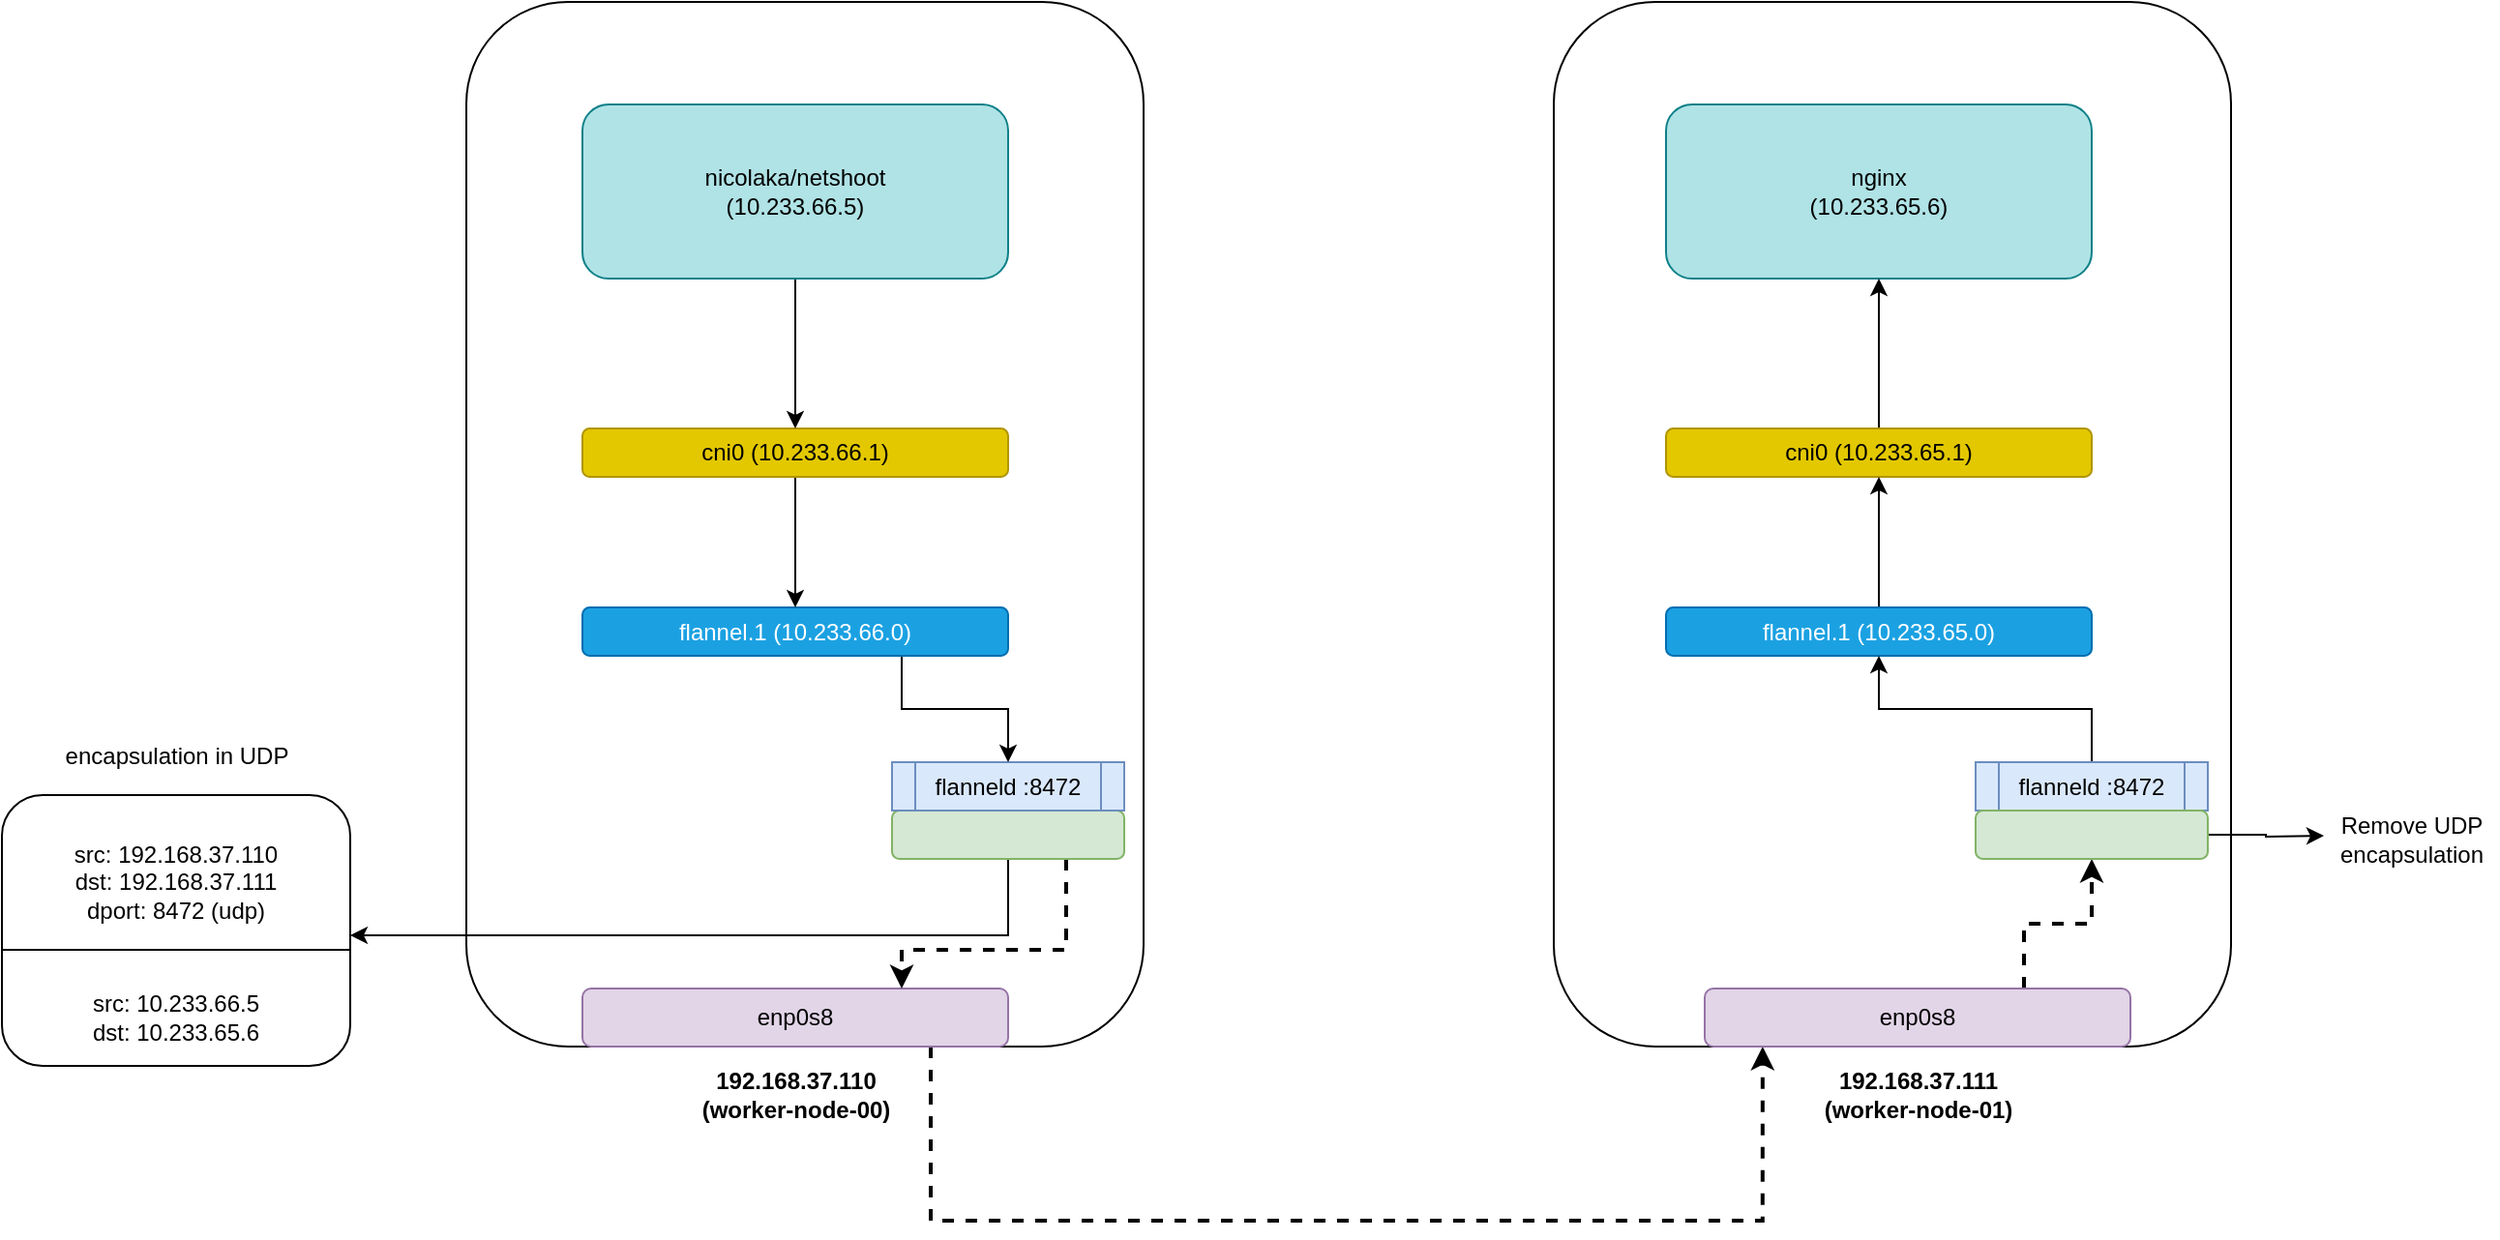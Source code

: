 <mxfile version="15.2.7" type="device"><diagram id="1x35oF92LwOeSfHjjXgT" name="Page-1"><mxGraphModel dx="3080" dy="801" grid="1" gridSize="10" guides="1" tooltips="1" connect="1" arrows="1" fold="1" page="1" pageScale="1" pageWidth="1654" pageHeight="1169" math="0" shadow="0"><root><mxCell id="0"/><mxCell id="1" parent="0"/><mxCell id="KqFRiIyjD5GFIs9opqCg-1" value="" style="rounded=1;whiteSpace=wrap;html=1;" vertex="1" parent="1"><mxGeometry x="90" y="130" width="350" height="540" as="geometry"/></mxCell><mxCell id="KqFRiIyjD5GFIs9opqCg-2" value="" style="rounded=1;whiteSpace=wrap;html=1;" vertex="1" parent="1"><mxGeometry x="652" y="130" width="350" height="540" as="geometry"/></mxCell><mxCell id="KqFRiIyjD5GFIs9opqCg-33" style="edgeStyle=orthogonalEdgeStyle;rounded=0;orthogonalLoop=1;jettySize=auto;html=1;entryX=0.136;entryY=1;entryDx=0;entryDy=0;entryPerimeter=0;strokeWidth=2;dashed=1;" edge="1" parent="1" source="KqFRiIyjD5GFIs9opqCg-3" target="KqFRiIyjD5GFIs9opqCg-4"><mxGeometry relative="1" as="geometry"><Array as="points"><mxPoint x="330" y="760"/><mxPoint x="760" y="760"/></Array></mxGeometry></mxCell><mxCell id="KqFRiIyjD5GFIs9opqCg-3" value="enp0s8" style="rounded=1;whiteSpace=wrap;html=1;fillColor=#e1d5e7;strokeColor=#9673a6;" vertex="1" parent="1"><mxGeometry x="150" y="640" width="220" height="30" as="geometry"/></mxCell><mxCell id="KqFRiIyjD5GFIs9opqCg-34" style="edgeStyle=orthogonalEdgeStyle;rounded=0;orthogonalLoop=1;jettySize=auto;html=1;exitX=0.75;exitY=0;exitDx=0;exitDy=0;dashed=1;strokeWidth=2;" edge="1" parent="1" source="KqFRiIyjD5GFIs9opqCg-4" target="KqFRiIyjD5GFIs9opqCg-24"><mxGeometry relative="1" as="geometry"/></mxCell><mxCell id="KqFRiIyjD5GFIs9opqCg-4" value="enp0s8" style="rounded=1;whiteSpace=wrap;html=1;fillColor=#e1d5e7;strokeColor=#9673a6;" vertex="1" parent="1"><mxGeometry x="730" y="640" width="220" height="30" as="geometry"/></mxCell><mxCell id="KqFRiIyjD5GFIs9opqCg-8" style="edgeStyle=orthogonalEdgeStyle;rounded=0;orthogonalLoop=1;jettySize=auto;html=1;" edge="1" parent="1" source="KqFRiIyjD5GFIs9opqCg-5"><mxGeometry relative="1" as="geometry"><mxPoint x="30" y="612.5" as="targetPoint"/><Array as="points"><mxPoint x="370" y="613"/></Array></mxGeometry></mxCell><mxCell id="KqFRiIyjD5GFIs9opqCg-32" style="edgeStyle=orthogonalEdgeStyle;rounded=0;orthogonalLoop=1;jettySize=auto;html=1;exitX=0.75;exitY=1;exitDx=0;exitDy=0;entryX=0.75;entryY=0;entryDx=0;entryDy=0;dashed=1;strokeWidth=2;" edge="1" parent="1" source="KqFRiIyjD5GFIs9opqCg-5" target="KqFRiIyjD5GFIs9opqCg-3"><mxGeometry relative="1" as="geometry"><Array as="points"><mxPoint x="400" y="620"/><mxPoint x="315" y="620"/></Array></mxGeometry></mxCell><mxCell id="KqFRiIyjD5GFIs9opqCg-5" value="" style="rounded=1;whiteSpace=wrap;html=1;fillColor=#d5e8d4;strokeColor=#82b366;" vertex="1" parent="1"><mxGeometry x="310" y="548" width="120" height="25" as="geometry"/></mxCell><mxCell id="KqFRiIyjD5GFIs9opqCg-6" value="flanneld :8472" style="shape=process;whiteSpace=wrap;html=1;backgroundOutline=1;fillColor=#dae8fc;strokeColor=#6c8ebf;" vertex="1" parent="1"><mxGeometry x="310" y="523" width="120" height="25" as="geometry"/></mxCell><mxCell id="KqFRiIyjD5GFIs9opqCg-29" style="edgeStyle=orthogonalEdgeStyle;rounded=0;orthogonalLoop=1;jettySize=auto;html=1;exitX=0.75;exitY=1;exitDx=0;exitDy=0;entryX=0.5;entryY=0;entryDx=0;entryDy=0;" edge="1" parent="1" source="KqFRiIyjD5GFIs9opqCg-7" target="KqFRiIyjD5GFIs9opqCg-6"><mxGeometry relative="1" as="geometry"/></mxCell><mxCell id="KqFRiIyjD5GFIs9opqCg-7" value="flannel.1 (10.233.66.0)" style="rounded=1;whiteSpace=wrap;html=1;fillColor=#1ba1e2;strokeColor=#006EAF;fontColor=#ffffff;" vertex="1" parent="1"><mxGeometry x="150" y="443" width="220" height="25" as="geometry"/></mxCell><mxCell id="KqFRiIyjD5GFIs9opqCg-9" value="" style="rounded=1;whiteSpace=wrap;html=1;" vertex="1" parent="1"><mxGeometry x="-150" y="540" width="180" height="140" as="geometry"/></mxCell><mxCell id="KqFRiIyjD5GFIs9opqCg-15" value="encapsulation in UDP" style="text;html=1;align=center;verticalAlign=middle;resizable=0;points=[];autosize=1;strokeColor=none;fillColor=none;" vertex="1" parent="1"><mxGeometry x="-125" y="510" width="130" height="20" as="geometry"/></mxCell><mxCell id="KqFRiIyjD5GFIs9opqCg-16" value="192.168.37.110&lt;br&gt;(worker-node-00)" style="text;html=1;align=center;verticalAlign=middle;resizable=0;points=[];autosize=1;strokeColor=none;fillColor=none;fontStyle=1" vertex="1" parent="1"><mxGeometry x="205" y="680" width="110" height="30" as="geometry"/></mxCell><mxCell id="KqFRiIyjD5GFIs9opqCg-17" value="192.168.37.111&lt;br&gt;(worker-node-01)" style="text;html=1;align=center;verticalAlign=middle;resizable=0;points=[];autosize=1;strokeColor=none;fillColor=none;fontStyle=1" vertex="1" parent="1"><mxGeometry x="785" y="680" width="110" height="30" as="geometry"/></mxCell><mxCell id="KqFRiIyjD5GFIs9opqCg-28" style="edgeStyle=orthogonalEdgeStyle;rounded=0;orthogonalLoop=1;jettySize=auto;html=1;exitX=0.5;exitY=1;exitDx=0;exitDy=0;entryX=0.5;entryY=0;entryDx=0;entryDy=0;" edge="1" parent="1" source="KqFRiIyjD5GFIs9opqCg-18" target="KqFRiIyjD5GFIs9opqCg-7"><mxGeometry relative="1" as="geometry"/></mxCell><mxCell id="KqFRiIyjD5GFIs9opqCg-18" value="cni0 (10.233.66.1)" style="rounded=1;whiteSpace=wrap;html=1;fillColor=#e3c800;strokeColor=#B09500;fontColor=#000000;" vertex="1" parent="1"><mxGeometry x="150" y="350.5" width="220" height="25" as="geometry"/></mxCell><mxCell id="KqFRiIyjD5GFIs9opqCg-27" style="edgeStyle=orthogonalEdgeStyle;rounded=0;orthogonalLoop=1;jettySize=auto;html=1;" edge="1" parent="1" source="KqFRiIyjD5GFIs9opqCg-19" target="KqFRiIyjD5GFIs9opqCg-18"><mxGeometry relative="1" as="geometry"/></mxCell><mxCell id="KqFRiIyjD5GFIs9opqCg-19" value="nicolaka/netshoot&lt;br&gt;(10.233.66.5)" style="rounded=1;whiteSpace=wrap;html=1;fillColor=#b0e3e6;strokeColor=#0e8088;" vertex="1" parent="1"><mxGeometry x="150" y="183" width="220" height="90" as="geometry"/></mxCell><mxCell id="KqFRiIyjD5GFIs9opqCg-20" value="nginx&lt;br&gt;(10.233.65.6)" style="rounded=1;whiteSpace=wrap;html=1;fillColor=#b0e3e6;strokeColor=#0e8088;" vertex="1" parent="1"><mxGeometry x="710" y="183" width="220" height="90" as="geometry"/></mxCell><mxCell id="KqFRiIyjD5GFIs9opqCg-38" style="edgeStyle=orthogonalEdgeStyle;rounded=0;orthogonalLoop=1;jettySize=auto;html=1;" edge="1" parent="1" source="KqFRiIyjD5GFIs9opqCg-21" target="KqFRiIyjD5GFIs9opqCg-20"><mxGeometry relative="1" as="geometry"/></mxCell><mxCell id="KqFRiIyjD5GFIs9opqCg-21" value="cni0 (10.233.65.1)" style="rounded=1;whiteSpace=wrap;html=1;fillColor=#e3c800;strokeColor=#B09500;fontColor=#000000;" vertex="1" parent="1"><mxGeometry x="710" y="350.5" width="220" height="25" as="geometry"/></mxCell><mxCell id="KqFRiIyjD5GFIs9opqCg-37" style="edgeStyle=orthogonalEdgeStyle;rounded=0;orthogonalLoop=1;jettySize=auto;html=1;exitX=0.5;exitY=0;exitDx=0;exitDy=0;" edge="1" parent="1" source="KqFRiIyjD5GFIs9opqCg-22" target="KqFRiIyjD5GFIs9opqCg-21"><mxGeometry relative="1" as="geometry"/></mxCell><mxCell id="KqFRiIyjD5GFIs9opqCg-22" value="flannel.1 (10.233.65.0)" style="rounded=1;whiteSpace=wrap;html=1;fillColor=#1ba1e2;strokeColor=#006EAF;fontColor=#ffffff;" vertex="1" parent="1"><mxGeometry x="710" y="443" width="220" height="25" as="geometry"/></mxCell><mxCell id="KqFRiIyjD5GFIs9opqCg-36" style="edgeStyle=orthogonalEdgeStyle;rounded=0;orthogonalLoop=1;jettySize=auto;html=1;entryX=0.5;entryY=1;entryDx=0;entryDy=0;" edge="1" parent="1" source="KqFRiIyjD5GFIs9opqCg-23" target="KqFRiIyjD5GFIs9opqCg-22"><mxGeometry relative="1" as="geometry"/></mxCell><mxCell id="KqFRiIyjD5GFIs9opqCg-23" value="flanneld :8472" style="shape=process;whiteSpace=wrap;html=1;backgroundOutline=1;fillColor=#dae8fc;strokeColor=#6c8ebf;" vertex="1" parent="1"><mxGeometry x="870" y="523" width="120" height="25" as="geometry"/></mxCell><mxCell id="KqFRiIyjD5GFIs9opqCg-39" style="edgeStyle=orthogonalEdgeStyle;rounded=0;orthogonalLoop=1;jettySize=auto;html=1;exitX=1;exitY=0.5;exitDx=0;exitDy=0;strokeWidth=1;" edge="1" parent="1" source="KqFRiIyjD5GFIs9opqCg-24"><mxGeometry relative="1" as="geometry"><mxPoint x="1050" y="561" as="targetPoint"/></mxGeometry></mxCell><mxCell id="KqFRiIyjD5GFIs9opqCg-24" value="" style="rounded=1;whiteSpace=wrap;html=1;fillColor=#d5e8d4;strokeColor=#82b366;" vertex="1" parent="1"><mxGeometry x="870" y="548" width="120" height="25" as="geometry"/></mxCell><mxCell id="KqFRiIyjD5GFIs9opqCg-40" value="Remove UDP&lt;br&gt;encapsulation" style="text;html=1;align=center;verticalAlign=middle;resizable=0;points=[];autosize=1;strokeColor=none;fillColor=none;" vertex="1" parent="1"><mxGeometry x="1050" y="548" width="90" height="30" as="geometry"/></mxCell><mxCell id="KqFRiIyjD5GFIs9opqCg-41" value="src:&amp;nbsp;192.168.37.110&lt;br&gt;dst:&amp;nbsp;192.168.37.111&lt;br&gt;dport: 8472 (udp)" style="text;html=1;strokeColor=none;fillColor=none;align=center;verticalAlign=middle;whiteSpace=wrap;rounded=0;" vertex="1" parent="1"><mxGeometry x="-130" y="552" width="140" height="65" as="geometry"/></mxCell><mxCell id="KqFRiIyjD5GFIs9opqCg-42" value="src:&amp;nbsp;10.233.66.5&lt;br&gt;dst: 10.233.65.6" style="text;html=1;strokeColor=none;fillColor=none;align=center;verticalAlign=middle;whiteSpace=wrap;rounded=0;" vertex="1" parent="1"><mxGeometry x="-130" y="640" width="140" height="30" as="geometry"/></mxCell><mxCell id="KqFRiIyjD5GFIs9opqCg-43" style="edgeStyle=orthogonalEdgeStyle;rounded=0;orthogonalLoop=1;jettySize=auto;html=1;exitX=0;exitY=0.5;exitDx=0;exitDy=0;entryX=1;entryY=0.5;entryDx=0;entryDy=0;strokeWidth=1;startArrow=none;startFill=0;endArrow=none;endFill=0;" edge="1" parent="1" source="KqFRiIyjD5GFIs9opqCg-9" target="KqFRiIyjD5GFIs9opqCg-9"><mxGeometry relative="1" as="geometry"><Array as="points"><mxPoint x="-150" y="620"/><mxPoint x="30" y="620"/></Array></mxGeometry></mxCell></root></mxGraphModel></diagram></mxfile>
